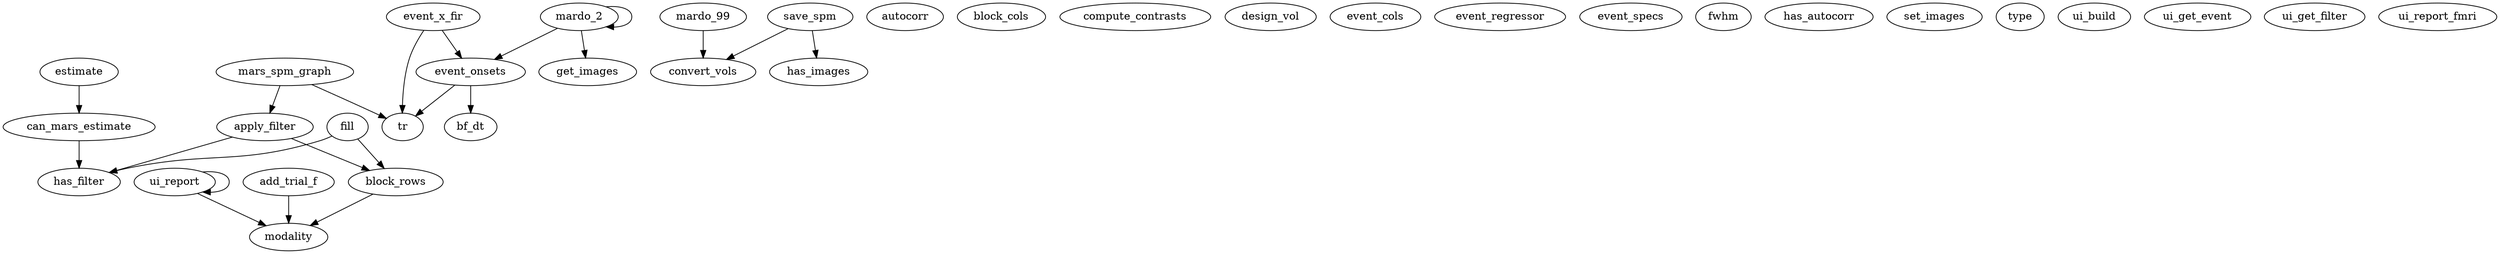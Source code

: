/* Created by mdot for Matlab */
digraph m2html {
  add_trial_f -> modality;
  apply_filter -> block_rows;
  apply_filter -> has_filter;
  block_rows -> modality;
  can_mars_estimate -> has_filter;
  estimate -> can_mars_estimate;
  event_onsets -> bf_dt;
  event_onsets -> tr;
  event_x_fir -> event_onsets;
  event_x_fir -> tr;
  fill -> block_rows;
  fill -> has_filter;
  mardo_2 -> event_onsets;
  mardo_2 -> get_images;
  mardo_2 -> mardo_2;
  mardo_99 -> convert_vols;
  mars_spm_graph -> apply_filter;
  mars_spm_graph -> tr;
  save_spm -> convert_vols;
  save_spm -> has_images;
  ui_report -> modality;
  ui_report -> ui_report;

  add_trial_f [URL="add_trial_f.html"];
  apply_filter [URL="apply_filter.html"];
  autocorr [URL="autocorr.html"];
  bf_dt [URL="bf_dt.html"];
  block_cols [URL="block_cols.html"];
  block_rows [URL="block_rows.html"];
  can_mars_estimate [URL="can_mars_estimate.html"];
  compute_contrasts [URL="compute_contrasts.html"];
  convert_vols [URL="convert_vols.html"];
  design_vol [URL="design_vol.html"];
  estimate [URL="estimate.html"];
  event_cols [URL="event_cols.html"];
  event_onsets [URL="event_onsets.html"];
  event_regressor [URL="event_regressor.html"];
  event_specs [URL="event_specs.html"];
  event_x_fir [URL="event_x_fir.html"];
  fill [URL="fill.html"];
  fwhm [URL="fwhm.html"];
  get_images [URL="get_images.html"];
  has_autocorr [URL="has_autocorr.html"];
  has_filter [URL="has_filter.html"];
  has_images [URL="has_images.html"];
  mardo_2 [URL="mardo_2.html"];
  mardo_99 [URL="mardo_99.html"];
  mars_spm_graph [URL="mars_spm_graph.html"];
  modality [URL="modality.html"];
  save_spm [URL="save_spm.html"];
  set_images [URL="set_images.html"];
  tr [URL="tr.html"];
  type [URL="type.html"];
  ui_build [URL="ui_build.html"];
  ui_get_event [URL="ui_get_event.html"];
  ui_get_filter [URL="ui_get_filter.html"];
  ui_report [URL="ui_report.html"];
  ui_report_fmri [URL="ui_report_fmri.html"];
}